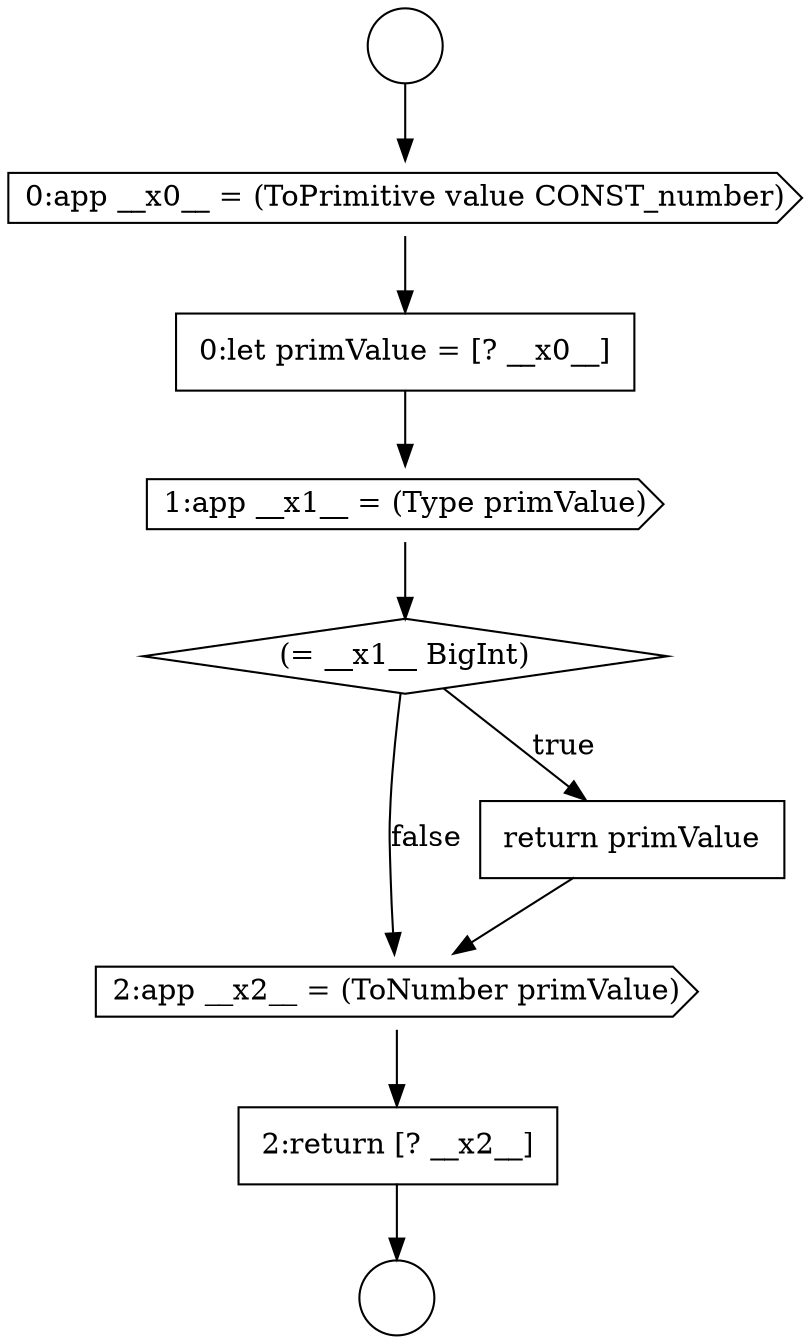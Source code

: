 digraph {
  node555 [shape=diamond, label=<<font color="black">(= __x1__ BigInt)</font>> color="black" fillcolor="white" style=filled]
  node550 [shape=circle label=" " color="black" fillcolor="white" style=filled]
  node551 [shape=circle label=" " color="black" fillcolor="white" style=filled]
  node554 [shape=cds, label=<<font color="black">1:app __x1__ = (Type primValue)</font>> color="black" fillcolor="white" style=filled]
  node558 [shape=none, margin=0, label=<<font color="black">
    <table border="0" cellborder="1" cellspacing="0" cellpadding="10">
      <tr><td align="left">2:return [? __x2__]</td></tr>
    </table>
  </font>> color="black" fillcolor="white" style=filled]
  node552 [shape=cds, label=<<font color="black">0:app __x0__ = (ToPrimitive value CONST_number)</font>> color="black" fillcolor="white" style=filled]
  node553 [shape=none, margin=0, label=<<font color="black">
    <table border="0" cellborder="1" cellspacing="0" cellpadding="10">
      <tr><td align="left">0:let primValue = [? __x0__]</td></tr>
    </table>
  </font>> color="black" fillcolor="white" style=filled]
  node557 [shape=cds, label=<<font color="black">2:app __x2__ = (ToNumber primValue)</font>> color="black" fillcolor="white" style=filled]
  node556 [shape=none, margin=0, label=<<font color="black">
    <table border="0" cellborder="1" cellspacing="0" cellpadding="10">
      <tr><td align="left">return primValue</td></tr>
    </table>
  </font>> color="black" fillcolor="white" style=filled]
  node557 -> node558 [ color="black"]
  node555 -> node556 [label=<<font color="black">true</font>> color="black"]
  node555 -> node557 [label=<<font color="black">false</font>> color="black"]
  node552 -> node553 [ color="black"]
  node556 -> node557 [ color="black"]
  node550 -> node552 [ color="black"]
  node554 -> node555 [ color="black"]
  node558 -> node551 [ color="black"]
  node553 -> node554 [ color="black"]
}
